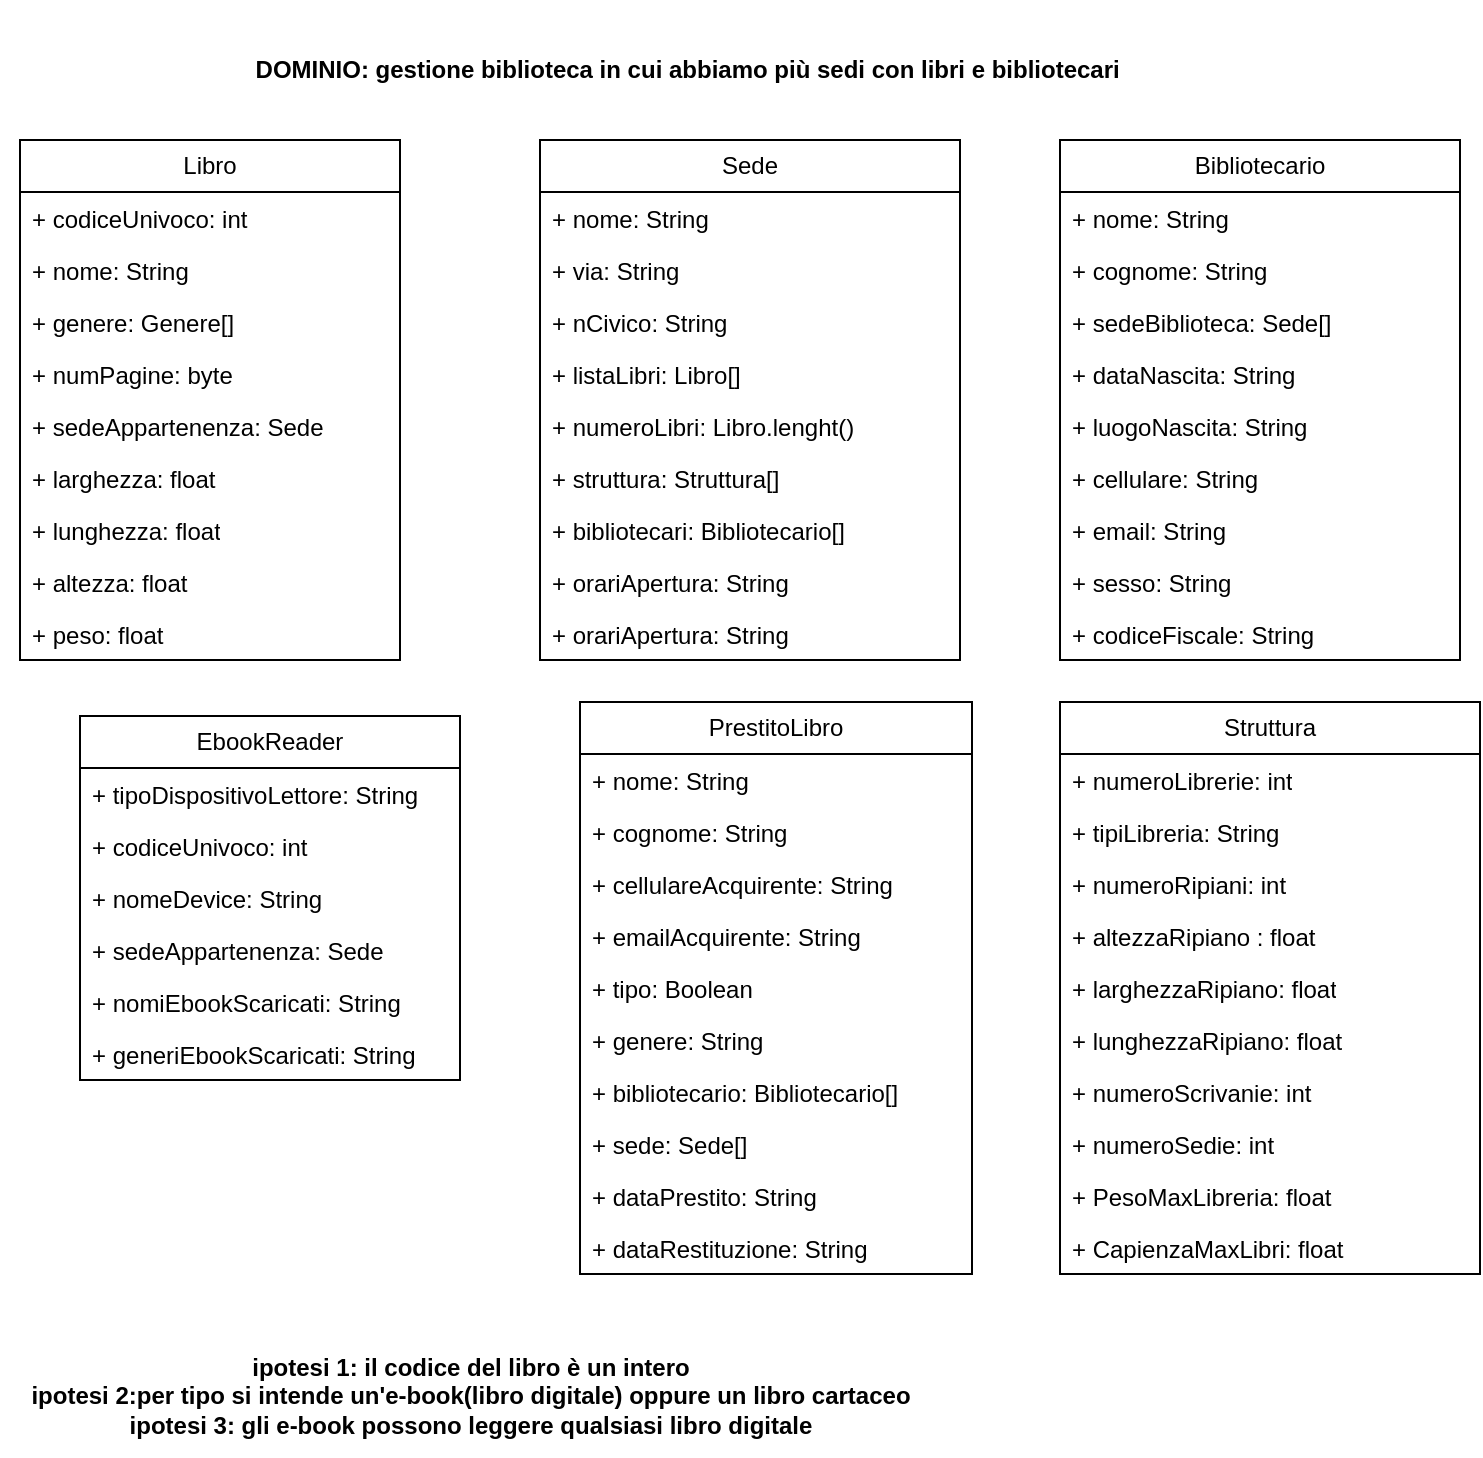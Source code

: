 <mxfile version="22.0.8" type="device">
  <diagram id="C5RBs43oDa-KdzZeNtuy" name="Page-1">
    <mxGraphModel dx="1050" dy="2872" grid="1" gridSize="10" guides="1" tooltips="1" connect="1" arrows="1" fold="1" page="1" pageScale="1" pageWidth="827" pageHeight="1169" math="0" shadow="0">
      <root>
        <mxCell id="WIyWlLk6GJQsqaUBKTNV-0" />
        <mxCell id="WIyWlLk6GJQsqaUBKTNV-1" parent="WIyWlLk6GJQsqaUBKTNV-0" />
        <mxCell id="lFhwe3Cjsi9KL_s3g2Fe-0" value="DOMINIO: gestione biblioteca in cui abbiamo più sedi con libri e bibliotecari&amp;nbsp;" style="text;align=center;fontStyle=1;verticalAlign=middle;spacingLeft=3;spacingRight=3;strokeColor=none;rotatable=0;points=[[0,0.5],[1,0.5]];portConstraint=eastwest;html=1;" parent="WIyWlLk6GJQsqaUBKTNV-1" vertex="1">
          <mxGeometry x="170" y="-2338" width="470" height="70" as="geometry" />
        </mxCell>
        <mxCell id="OrWyMz2vNUZrx6JBvBOi-0" value="Libro" style="swimlane;fontStyle=0;childLayout=stackLayout;horizontal=1;startSize=26;fillColor=none;horizontalStack=0;resizeParent=1;resizeParentMax=0;resizeLast=0;collapsible=1;marginBottom=0;whiteSpace=wrap;html=1;" parent="WIyWlLk6GJQsqaUBKTNV-1" vertex="1">
          <mxGeometry x="70" y="-2268" width="190" height="260" as="geometry" />
        </mxCell>
        <mxCell id="OrWyMz2vNUZrx6JBvBOi-1" value="+ codiceUnivoco: int" style="text;strokeColor=none;fillColor=none;align=left;verticalAlign=top;spacingLeft=4;spacingRight=4;overflow=hidden;rotatable=0;points=[[0,0.5],[1,0.5]];portConstraint=eastwest;whiteSpace=wrap;html=1;" parent="OrWyMz2vNUZrx6JBvBOi-0" vertex="1">
          <mxGeometry y="26" width="190" height="26" as="geometry" />
        </mxCell>
        <mxCell id="OrWyMz2vNUZrx6JBvBOi-3" value="+ nome: String" style="text;strokeColor=none;fillColor=none;align=left;verticalAlign=top;spacingLeft=4;spacingRight=4;overflow=hidden;rotatable=0;points=[[0,0.5],[1,0.5]];portConstraint=eastwest;whiteSpace=wrap;html=1;" parent="OrWyMz2vNUZrx6JBvBOi-0" vertex="1">
          <mxGeometry y="52" width="190" height="26" as="geometry" />
        </mxCell>
        <mxCell id="OrWyMz2vNUZrx6JBvBOi-2" value="+ genere: Genere[]" style="text;strokeColor=none;fillColor=none;align=left;verticalAlign=top;spacingLeft=4;spacingRight=4;overflow=hidden;rotatable=0;points=[[0,0.5],[1,0.5]];portConstraint=eastwest;whiteSpace=wrap;html=1;" parent="OrWyMz2vNUZrx6JBvBOi-0" vertex="1">
          <mxGeometry y="78" width="190" height="26" as="geometry" />
        </mxCell>
        <mxCell id="OrWyMz2vNUZrx6JBvBOi-13" value="+ numPagine: byte" style="text;strokeColor=none;fillColor=none;align=left;verticalAlign=top;spacingLeft=4;spacingRight=4;overflow=hidden;rotatable=0;points=[[0,0.5],[1,0.5]];portConstraint=eastwest;whiteSpace=wrap;html=1;" parent="OrWyMz2vNUZrx6JBvBOi-0" vertex="1">
          <mxGeometry y="104" width="190" height="26" as="geometry" />
        </mxCell>
        <mxCell id="OrWyMz2vNUZrx6JBvBOi-14" value="+ sedeAppartenenza: Sede" style="text;strokeColor=none;fillColor=none;align=left;verticalAlign=top;spacingLeft=4;spacingRight=4;overflow=hidden;rotatable=0;points=[[0,0.5],[1,0.5]];portConstraint=eastwest;whiteSpace=wrap;html=1;" parent="OrWyMz2vNUZrx6JBvBOi-0" vertex="1">
          <mxGeometry y="130" width="190" height="26" as="geometry" />
        </mxCell>
        <mxCell id="OrWyMz2vNUZrx6JBvBOi-24" value="+ larghezza: float" style="text;strokeColor=none;fillColor=none;align=left;verticalAlign=top;spacingLeft=4;spacingRight=4;overflow=hidden;rotatable=0;points=[[0,0.5],[1,0.5]];portConstraint=eastwest;whiteSpace=wrap;html=1;" parent="OrWyMz2vNUZrx6JBvBOi-0" vertex="1">
          <mxGeometry y="156" width="190" height="26" as="geometry" />
        </mxCell>
        <mxCell id="OrWyMz2vNUZrx6JBvBOi-25" value="+ lunghezza: float" style="text;strokeColor=none;fillColor=none;align=left;verticalAlign=top;spacingLeft=4;spacingRight=4;overflow=hidden;rotatable=0;points=[[0,0.5],[1,0.5]];portConstraint=eastwest;whiteSpace=wrap;html=1;" parent="OrWyMz2vNUZrx6JBvBOi-0" vertex="1">
          <mxGeometry y="182" width="190" height="26" as="geometry" />
        </mxCell>
        <mxCell id="OrWyMz2vNUZrx6JBvBOi-26" value="+ altezza: float" style="text;strokeColor=none;fillColor=none;align=left;verticalAlign=top;spacingLeft=4;spacingRight=4;overflow=hidden;rotatable=0;points=[[0,0.5],[1,0.5]];portConstraint=eastwest;whiteSpace=wrap;html=1;" parent="OrWyMz2vNUZrx6JBvBOi-0" vertex="1">
          <mxGeometry y="208" width="190" height="26" as="geometry" />
        </mxCell>
        <mxCell id="TNYoUDz7F1lrnHBAkg3G-42" value="+ peso: float" style="text;strokeColor=none;fillColor=none;align=left;verticalAlign=top;spacingLeft=4;spacingRight=4;overflow=hidden;rotatable=0;points=[[0,0.5],[1,0.5]];portConstraint=eastwest;whiteSpace=wrap;html=1;" parent="OrWyMz2vNUZrx6JBvBOi-0" vertex="1">
          <mxGeometry y="234" width="190" height="26" as="geometry" />
        </mxCell>
        <mxCell id="OrWyMz2vNUZrx6JBvBOi-4" value="Sede" style="swimlane;fontStyle=0;childLayout=stackLayout;horizontal=1;startSize=26;fillColor=none;horizontalStack=0;resizeParent=1;resizeParentMax=0;resizeLast=0;collapsible=1;marginBottom=0;whiteSpace=wrap;html=1;" parent="WIyWlLk6GJQsqaUBKTNV-1" vertex="1">
          <mxGeometry x="330" y="-2268" width="210" height="260" as="geometry" />
        </mxCell>
        <mxCell id="OrWyMz2vNUZrx6JBvBOi-5" value="+ nome: String" style="text;strokeColor=none;fillColor=none;align=left;verticalAlign=top;spacingLeft=4;spacingRight=4;overflow=hidden;rotatable=0;points=[[0,0.5],[1,0.5]];portConstraint=eastwest;whiteSpace=wrap;html=1;" parent="OrWyMz2vNUZrx6JBvBOi-4" vertex="1">
          <mxGeometry y="26" width="210" height="26" as="geometry" />
        </mxCell>
        <mxCell id="OrWyMz2vNUZrx6JBvBOi-6" value="+ via: String" style="text;strokeColor=none;fillColor=none;align=left;verticalAlign=top;spacingLeft=4;spacingRight=4;overflow=hidden;rotatable=0;points=[[0,0.5],[1,0.5]];portConstraint=eastwest;whiteSpace=wrap;html=1;" parent="OrWyMz2vNUZrx6JBvBOi-4" vertex="1">
          <mxGeometry y="52" width="210" height="26" as="geometry" />
        </mxCell>
        <mxCell id="OrWyMz2vNUZrx6JBvBOi-28" value="+ nCivico: String" style="text;strokeColor=none;fillColor=none;align=left;verticalAlign=top;spacingLeft=4;spacingRight=4;overflow=hidden;rotatable=0;points=[[0,0.5],[1,0.5]];portConstraint=eastwest;whiteSpace=wrap;html=1;" parent="OrWyMz2vNUZrx6JBvBOi-4" vertex="1">
          <mxGeometry y="78" width="210" height="26" as="geometry" />
        </mxCell>
        <mxCell id="OrWyMz2vNUZrx6JBvBOi-7" value="+ listaLibri: Libro[]" style="text;strokeColor=none;fillColor=none;align=left;verticalAlign=top;spacingLeft=4;spacingRight=4;overflow=hidden;rotatable=0;points=[[0,0.5],[1,0.5]];portConstraint=eastwest;whiteSpace=wrap;html=1;" parent="OrWyMz2vNUZrx6JBvBOi-4" vertex="1">
          <mxGeometry y="104" width="210" height="26" as="geometry" />
        </mxCell>
        <mxCell id="OrWyMz2vNUZrx6JBvBOi-23" value="+ numeroLibri: Libro.lenght()" style="text;strokeColor=none;fillColor=none;align=left;verticalAlign=top;spacingLeft=4;spacingRight=4;overflow=hidden;rotatable=0;points=[[0,0.5],[1,0.5]];portConstraint=eastwest;whiteSpace=wrap;html=1;" parent="OrWyMz2vNUZrx6JBvBOi-4" vertex="1">
          <mxGeometry y="130" width="210" height="26" as="geometry" />
        </mxCell>
        <mxCell id="OrWyMz2vNUZrx6JBvBOi-27" value="+ struttura: Struttura[]" style="text;strokeColor=none;fillColor=none;align=left;verticalAlign=top;spacingLeft=4;spacingRight=4;overflow=hidden;rotatable=0;points=[[0,0.5],[1,0.5]];portConstraint=eastwest;whiteSpace=wrap;html=1;" parent="OrWyMz2vNUZrx6JBvBOi-4" vertex="1">
          <mxGeometry y="156" width="210" height="26" as="geometry" />
        </mxCell>
        <mxCell id="OrWyMz2vNUZrx6JBvBOi-15" value="+ bibliotecari: Bibliotecario[]" style="text;strokeColor=none;fillColor=none;align=left;verticalAlign=top;spacingLeft=4;spacingRight=4;overflow=hidden;rotatable=0;points=[[0,0.5],[1,0.5]];portConstraint=eastwest;whiteSpace=wrap;html=1;" parent="OrWyMz2vNUZrx6JBvBOi-4" vertex="1">
          <mxGeometry y="182" width="210" height="26" as="geometry" />
        </mxCell>
        <mxCell id="puw0UJucS_pHc1RImwVV-0" value="+ orariApertura: String" style="text;strokeColor=none;fillColor=none;align=left;verticalAlign=top;spacingLeft=4;spacingRight=4;overflow=hidden;rotatable=0;points=[[0,0.5],[1,0.5]];portConstraint=eastwest;whiteSpace=wrap;html=1;" vertex="1" parent="OrWyMz2vNUZrx6JBvBOi-4">
          <mxGeometry y="208" width="210" height="26" as="geometry" />
        </mxCell>
        <mxCell id="puw0UJucS_pHc1RImwVV-1" value="+ orariApertura: String" style="text;strokeColor=none;fillColor=none;align=left;verticalAlign=top;spacingLeft=4;spacingRight=4;overflow=hidden;rotatable=0;points=[[0,0.5],[1,0.5]];portConstraint=eastwest;whiteSpace=wrap;html=1;" vertex="1" parent="OrWyMz2vNUZrx6JBvBOi-4">
          <mxGeometry y="234" width="210" height="26" as="geometry" />
        </mxCell>
        <mxCell id="OrWyMz2vNUZrx6JBvBOi-8" value="Bibliotecario" style="swimlane;fontStyle=0;childLayout=stackLayout;horizontal=1;startSize=26;fillColor=none;horizontalStack=0;resizeParent=1;resizeParentMax=0;resizeLast=0;collapsible=1;marginBottom=0;whiteSpace=wrap;html=1;" parent="WIyWlLk6GJQsqaUBKTNV-1" vertex="1">
          <mxGeometry x="590" y="-2268" width="200" height="260" as="geometry" />
        </mxCell>
        <mxCell id="OrWyMz2vNUZrx6JBvBOi-9" value="+ nome: String" style="text;strokeColor=none;fillColor=none;align=left;verticalAlign=top;spacingLeft=4;spacingRight=4;overflow=hidden;rotatable=0;points=[[0,0.5],[1,0.5]];portConstraint=eastwest;whiteSpace=wrap;html=1;" parent="OrWyMz2vNUZrx6JBvBOi-8" vertex="1">
          <mxGeometry y="26" width="200" height="26" as="geometry" />
        </mxCell>
        <mxCell id="OrWyMz2vNUZrx6JBvBOi-10" value="+ cognome: String" style="text;strokeColor=none;fillColor=none;align=left;verticalAlign=top;spacingLeft=4;spacingRight=4;overflow=hidden;rotatable=0;points=[[0,0.5],[1,0.5]];portConstraint=eastwest;whiteSpace=wrap;html=1;" parent="OrWyMz2vNUZrx6JBvBOi-8" vertex="1">
          <mxGeometry y="52" width="200" height="26" as="geometry" />
        </mxCell>
        <mxCell id="OrWyMz2vNUZrx6JBvBOi-11" value="+ sedeBiblioteca: Sede[]" style="text;strokeColor=none;fillColor=none;align=left;verticalAlign=top;spacingLeft=4;spacingRight=4;overflow=hidden;rotatable=0;points=[[0,0.5],[1,0.5]];portConstraint=eastwest;whiteSpace=wrap;html=1;" parent="OrWyMz2vNUZrx6JBvBOi-8" vertex="1">
          <mxGeometry y="78" width="200" height="26" as="geometry" />
        </mxCell>
        <mxCell id="OrWyMz2vNUZrx6JBvBOi-16" value="+ dataNascita: String" style="text;strokeColor=none;fillColor=none;align=left;verticalAlign=top;spacingLeft=4;spacingRight=4;overflow=hidden;rotatable=0;points=[[0,0.5],[1,0.5]];portConstraint=eastwest;whiteSpace=wrap;html=1;" parent="OrWyMz2vNUZrx6JBvBOi-8" vertex="1">
          <mxGeometry y="104" width="200" height="26" as="geometry" />
        </mxCell>
        <mxCell id="OrWyMz2vNUZrx6JBvBOi-21" value="+ luogoNascita: String" style="text;strokeColor=none;fillColor=none;align=left;verticalAlign=top;spacingLeft=4;spacingRight=4;overflow=hidden;rotatable=0;points=[[0,0.5],[1,0.5]];portConstraint=eastwest;whiteSpace=wrap;html=1;" parent="OrWyMz2vNUZrx6JBvBOi-8" vertex="1">
          <mxGeometry y="130" width="200" height="26" as="geometry" />
        </mxCell>
        <mxCell id="OrWyMz2vNUZrx6JBvBOi-17" value="+ cellulare: String" style="text;strokeColor=none;fillColor=none;align=left;verticalAlign=top;spacingLeft=4;spacingRight=4;overflow=hidden;rotatable=0;points=[[0,0.5],[1,0.5]];portConstraint=eastwest;whiteSpace=wrap;html=1;" parent="OrWyMz2vNUZrx6JBvBOi-8" vertex="1">
          <mxGeometry y="156" width="200" height="26" as="geometry" />
        </mxCell>
        <mxCell id="OrWyMz2vNUZrx6JBvBOi-18" value="+ email: String" style="text;strokeColor=none;fillColor=none;align=left;verticalAlign=top;spacingLeft=4;spacingRight=4;overflow=hidden;rotatable=0;points=[[0,0.5],[1,0.5]];portConstraint=eastwest;whiteSpace=wrap;html=1;" parent="OrWyMz2vNUZrx6JBvBOi-8" vertex="1">
          <mxGeometry y="182" width="200" height="26" as="geometry" />
        </mxCell>
        <mxCell id="OrWyMz2vNUZrx6JBvBOi-19" value="+ sesso: String" style="text;strokeColor=none;fillColor=none;align=left;verticalAlign=top;spacingLeft=4;spacingRight=4;overflow=hidden;rotatable=0;points=[[0,0.5],[1,0.5]];portConstraint=eastwest;whiteSpace=wrap;html=1;" parent="OrWyMz2vNUZrx6JBvBOi-8" vertex="1">
          <mxGeometry y="208" width="200" height="26" as="geometry" />
        </mxCell>
        <mxCell id="OrWyMz2vNUZrx6JBvBOi-20" value="+ codiceFiscale: String" style="text;strokeColor=none;fillColor=none;align=left;verticalAlign=top;spacingLeft=4;spacingRight=4;overflow=hidden;rotatable=0;points=[[0,0.5],[1,0.5]];portConstraint=eastwest;whiteSpace=wrap;html=1;" parent="OrWyMz2vNUZrx6JBvBOi-8" vertex="1">
          <mxGeometry y="234" width="200" height="26" as="geometry" />
        </mxCell>
        <mxCell id="OrWyMz2vNUZrx6JBvBOi-12" value="ipotesi 1: il codice del libro è un intero&lt;br&gt;ipotesi 2:per tipo si intende un&#39;e-book(libro digitale) oppure un libro cartaceo&lt;br&gt;ipotesi 3: gli e-book possono leggere qualsiasi libro digitale" style="text;align=center;fontStyle=1;verticalAlign=middle;spacingLeft=3;spacingRight=3;strokeColor=none;rotatable=0;points=[[0,0.5],[1,0.5]];portConstraint=eastwest;html=1;" parent="WIyWlLk6GJQsqaUBKTNV-1" vertex="1">
          <mxGeometry x="60" y="-1670" width="470" height="60" as="geometry" />
        </mxCell>
        <mxCell id="TNYoUDz7F1lrnHBAkg3G-0" value="PrestitoLibro" style="swimlane;fontStyle=0;childLayout=stackLayout;horizontal=1;startSize=26;fillColor=none;horizontalStack=0;resizeParent=1;resizeParentMax=0;resizeLast=0;collapsible=1;marginBottom=0;whiteSpace=wrap;html=1;" parent="WIyWlLk6GJQsqaUBKTNV-1" vertex="1">
          <mxGeometry x="350" y="-1987" width="196" height="286" as="geometry" />
        </mxCell>
        <mxCell id="TNYoUDz7F1lrnHBAkg3G-1" value="+ nome: String" style="text;strokeColor=none;fillColor=none;align=left;verticalAlign=top;spacingLeft=4;spacingRight=4;overflow=hidden;rotatable=0;points=[[0,0.5],[1,0.5]];portConstraint=eastwest;whiteSpace=wrap;html=1;" parent="TNYoUDz7F1lrnHBAkg3G-0" vertex="1">
          <mxGeometry y="26" width="196" height="26" as="geometry" />
        </mxCell>
        <mxCell id="TNYoUDz7F1lrnHBAkg3G-2" value="+ cognome: String" style="text;strokeColor=none;fillColor=none;align=left;verticalAlign=top;spacingLeft=4;spacingRight=4;overflow=hidden;rotatable=0;points=[[0,0.5],[1,0.5]];portConstraint=eastwest;whiteSpace=wrap;html=1;" parent="TNYoUDz7F1lrnHBAkg3G-0" vertex="1">
          <mxGeometry y="52" width="196" height="26" as="geometry" />
        </mxCell>
        <mxCell id="TNYoUDz7F1lrnHBAkg3G-11" value="+ cellulareAcquirente: String" style="text;strokeColor=none;fillColor=none;align=left;verticalAlign=top;spacingLeft=4;spacingRight=4;overflow=hidden;rotatable=0;points=[[0,0.5],[1,0.5]];portConstraint=eastwest;whiteSpace=wrap;html=1;" parent="TNYoUDz7F1lrnHBAkg3G-0" vertex="1">
          <mxGeometry y="78" width="196" height="26" as="geometry" />
        </mxCell>
        <mxCell id="TNYoUDz7F1lrnHBAkg3G-12" value="+ emailAcquirente: String" style="text;strokeColor=none;fillColor=none;align=left;verticalAlign=top;spacingLeft=4;spacingRight=4;overflow=hidden;rotatable=0;points=[[0,0.5],[1,0.5]];portConstraint=eastwest;whiteSpace=wrap;html=1;" parent="TNYoUDz7F1lrnHBAkg3G-0" vertex="1">
          <mxGeometry y="104" width="196" height="26" as="geometry" />
        </mxCell>
        <mxCell id="TNYoUDz7F1lrnHBAkg3G-3" value="+ tipo: Boolean" style="text;strokeColor=none;fillColor=none;align=left;verticalAlign=top;spacingLeft=4;spacingRight=4;overflow=hidden;rotatable=0;points=[[0,0.5],[1,0.5]];portConstraint=eastwest;whiteSpace=wrap;html=1;" parent="TNYoUDz7F1lrnHBAkg3G-0" vertex="1">
          <mxGeometry y="130" width="196" height="26" as="geometry" />
        </mxCell>
        <mxCell id="TNYoUDz7F1lrnHBAkg3G-8" value="+ genere: String" style="text;strokeColor=none;fillColor=none;align=left;verticalAlign=top;spacingLeft=4;spacingRight=4;overflow=hidden;rotatable=0;points=[[0,0.5],[1,0.5]];portConstraint=eastwest;whiteSpace=wrap;html=1;" parent="TNYoUDz7F1lrnHBAkg3G-0" vertex="1">
          <mxGeometry y="156" width="196" height="26" as="geometry" />
        </mxCell>
        <mxCell id="TNYoUDz7F1lrnHBAkg3G-9" value="+ bibliotecario: Bibliotecario[]" style="text;strokeColor=none;fillColor=none;align=left;verticalAlign=top;spacingLeft=4;spacingRight=4;overflow=hidden;rotatable=0;points=[[0,0.5],[1,0.5]];portConstraint=eastwest;whiteSpace=wrap;html=1;" parent="TNYoUDz7F1lrnHBAkg3G-0" vertex="1">
          <mxGeometry y="182" width="196" height="26" as="geometry" />
        </mxCell>
        <mxCell id="TNYoUDz7F1lrnHBAkg3G-10" value="+ sede: Sede[]" style="text;strokeColor=none;fillColor=none;align=left;verticalAlign=top;spacingLeft=4;spacingRight=4;overflow=hidden;rotatable=0;points=[[0,0.5],[1,0.5]];portConstraint=eastwest;whiteSpace=wrap;html=1;" parent="TNYoUDz7F1lrnHBAkg3G-0" vertex="1">
          <mxGeometry y="208" width="196" height="26" as="geometry" />
        </mxCell>
        <mxCell id="TNYoUDz7F1lrnHBAkg3G-30" value="+ dataPrestito: String" style="text;strokeColor=none;fillColor=none;align=left;verticalAlign=top;spacingLeft=4;spacingRight=4;overflow=hidden;rotatable=0;points=[[0,0.5],[1,0.5]];portConstraint=eastwest;whiteSpace=wrap;html=1;" parent="TNYoUDz7F1lrnHBAkg3G-0" vertex="1">
          <mxGeometry y="234" width="196" height="26" as="geometry" />
        </mxCell>
        <mxCell id="TNYoUDz7F1lrnHBAkg3G-31" value="+ dataRestituzione: String" style="text;strokeColor=none;fillColor=none;align=left;verticalAlign=top;spacingLeft=4;spacingRight=4;overflow=hidden;rotatable=0;points=[[0,0.5],[1,0.5]];portConstraint=eastwest;whiteSpace=wrap;html=1;" parent="TNYoUDz7F1lrnHBAkg3G-0" vertex="1">
          <mxGeometry y="260" width="196" height="26" as="geometry" />
        </mxCell>
        <mxCell id="TNYoUDz7F1lrnHBAkg3G-18" value="EbookReader" style="swimlane;fontStyle=0;childLayout=stackLayout;horizontal=1;startSize=26;fillColor=none;horizontalStack=0;resizeParent=1;resizeParentMax=0;resizeLast=0;collapsible=1;marginBottom=0;whiteSpace=wrap;html=1;" parent="WIyWlLk6GJQsqaUBKTNV-1" vertex="1">
          <mxGeometry x="100" y="-1980" width="190" height="182" as="geometry" />
        </mxCell>
        <mxCell id="TNYoUDz7F1lrnHBAkg3G-27" value="+ tipoDispositivoLettore: String" style="text;strokeColor=none;fillColor=none;align=left;verticalAlign=top;spacingLeft=4;spacingRight=4;overflow=hidden;rotatable=0;points=[[0,0.5],[1,0.5]];portConstraint=eastwest;whiteSpace=wrap;html=1;" parent="TNYoUDz7F1lrnHBAkg3G-18" vertex="1">
          <mxGeometry y="26" width="190" height="26" as="geometry" />
        </mxCell>
        <mxCell id="TNYoUDz7F1lrnHBAkg3G-19" value="+ codiceUnivoco: int" style="text;strokeColor=none;fillColor=none;align=left;verticalAlign=top;spacingLeft=4;spacingRight=4;overflow=hidden;rotatable=0;points=[[0,0.5],[1,0.5]];portConstraint=eastwest;whiteSpace=wrap;html=1;" parent="TNYoUDz7F1lrnHBAkg3G-18" vertex="1">
          <mxGeometry y="52" width="190" height="26" as="geometry" />
        </mxCell>
        <mxCell id="TNYoUDz7F1lrnHBAkg3G-20" value="+ nomeDevice: String" style="text;strokeColor=none;fillColor=none;align=left;verticalAlign=top;spacingLeft=4;spacingRight=4;overflow=hidden;rotatable=0;points=[[0,0.5],[1,0.5]];portConstraint=eastwest;whiteSpace=wrap;html=1;" parent="TNYoUDz7F1lrnHBAkg3G-18" vertex="1">
          <mxGeometry y="78" width="190" height="26" as="geometry" />
        </mxCell>
        <mxCell id="TNYoUDz7F1lrnHBAkg3G-23" value="+ sedeAppartenenza: Sede" style="text;strokeColor=none;fillColor=none;align=left;verticalAlign=top;spacingLeft=4;spacingRight=4;overflow=hidden;rotatable=0;points=[[0,0.5],[1,0.5]];portConstraint=eastwest;whiteSpace=wrap;html=1;" parent="TNYoUDz7F1lrnHBAkg3G-18" vertex="1">
          <mxGeometry y="104" width="190" height="26" as="geometry" />
        </mxCell>
        <mxCell id="TNYoUDz7F1lrnHBAkg3G-28" value="+ nomiEbookScaricati: String" style="text;strokeColor=none;fillColor=none;align=left;verticalAlign=top;spacingLeft=4;spacingRight=4;overflow=hidden;rotatable=0;points=[[0,0.5],[1,0.5]];portConstraint=eastwest;whiteSpace=wrap;html=1;" parent="TNYoUDz7F1lrnHBAkg3G-18" vertex="1">
          <mxGeometry y="130" width="190" height="26" as="geometry" />
        </mxCell>
        <mxCell id="TNYoUDz7F1lrnHBAkg3G-29" value="+ generiEbookScaricati: String" style="text;strokeColor=none;fillColor=none;align=left;verticalAlign=top;spacingLeft=4;spacingRight=4;overflow=hidden;rotatable=0;points=[[0,0.5],[1,0.5]];portConstraint=eastwest;whiteSpace=wrap;html=1;" parent="TNYoUDz7F1lrnHBAkg3G-18" vertex="1">
          <mxGeometry y="156" width="190" height="26" as="geometry" />
        </mxCell>
        <mxCell id="TNYoUDz7F1lrnHBAkg3G-32" value="Struttura" style="swimlane;fontStyle=0;childLayout=stackLayout;horizontal=1;startSize=26;fillColor=none;horizontalStack=0;resizeParent=1;resizeParentMax=0;resizeLast=0;collapsible=1;marginBottom=0;whiteSpace=wrap;html=1;" parent="WIyWlLk6GJQsqaUBKTNV-1" vertex="1">
          <mxGeometry x="590" y="-1987" width="210" height="286" as="geometry" />
        </mxCell>
        <mxCell id="TNYoUDz7F1lrnHBAkg3G-33" value="+ numeroLibrerie: int" style="text;strokeColor=none;fillColor=none;align=left;verticalAlign=top;spacingLeft=4;spacingRight=4;overflow=hidden;rotatable=0;points=[[0,0.5],[1,0.5]];portConstraint=eastwest;whiteSpace=wrap;html=1;" parent="TNYoUDz7F1lrnHBAkg3G-32" vertex="1">
          <mxGeometry y="26" width="210" height="26" as="geometry" />
        </mxCell>
        <mxCell id="TNYoUDz7F1lrnHBAkg3G-41" value="+ tipiLibreria: String" style="text;strokeColor=none;fillColor=none;align=left;verticalAlign=top;spacingLeft=4;spacingRight=4;overflow=hidden;rotatable=0;points=[[0,0.5],[1,0.5]];portConstraint=eastwest;whiteSpace=wrap;html=1;" parent="TNYoUDz7F1lrnHBAkg3G-32" vertex="1">
          <mxGeometry y="52" width="210" height="26" as="geometry" />
        </mxCell>
        <mxCell id="TNYoUDz7F1lrnHBAkg3G-36" value="+ numeroRipiani: int" style="text;strokeColor=none;fillColor=none;align=left;verticalAlign=top;spacingLeft=4;spacingRight=4;overflow=hidden;rotatable=0;points=[[0,0.5],[1,0.5]];portConstraint=eastwest;whiteSpace=wrap;html=1;" parent="TNYoUDz7F1lrnHBAkg3G-32" vertex="1">
          <mxGeometry y="78" width="210" height="26" as="geometry" />
        </mxCell>
        <mxCell id="TNYoUDz7F1lrnHBAkg3G-34" value="+ altezzaRipiano : float" style="text;strokeColor=none;fillColor=none;align=left;verticalAlign=top;spacingLeft=4;spacingRight=4;overflow=hidden;rotatable=0;points=[[0,0.5],[1,0.5]];portConstraint=eastwest;whiteSpace=wrap;html=1;" parent="TNYoUDz7F1lrnHBAkg3G-32" vertex="1">
          <mxGeometry y="104" width="210" height="26" as="geometry" />
        </mxCell>
        <mxCell id="TNYoUDz7F1lrnHBAkg3G-35" value="+ larghezzaRipiano: float" style="text;strokeColor=none;fillColor=none;align=left;verticalAlign=top;spacingLeft=4;spacingRight=4;overflow=hidden;rotatable=0;points=[[0,0.5],[1,0.5]];portConstraint=eastwest;whiteSpace=wrap;html=1;" parent="TNYoUDz7F1lrnHBAkg3G-32" vertex="1">
          <mxGeometry y="130" width="210" height="26" as="geometry" />
        </mxCell>
        <mxCell id="TNYoUDz7F1lrnHBAkg3G-37" value="+ lunghezzaRipiano: float" style="text;strokeColor=none;fillColor=none;align=left;verticalAlign=top;spacingLeft=4;spacingRight=4;overflow=hidden;rotatable=0;points=[[0,0.5],[1,0.5]];portConstraint=eastwest;whiteSpace=wrap;html=1;" parent="TNYoUDz7F1lrnHBAkg3G-32" vertex="1">
          <mxGeometry y="156" width="210" height="26" as="geometry" />
        </mxCell>
        <mxCell id="TNYoUDz7F1lrnHBAkg3G-38" value="+ numeroScrivanie: int" style="text;strokeColor=none;fillColor=none;align=left;verticalAlign=top;spacingLeft=4;spacingRight=4;overflow=hidden;rotatable=0;points=[[0,0.5],[1,0.5]];portConstraint=eastwest;whiteSpace=wrap;html=1;" parent="TNYoUDz7F1lrnHBAkg3G-32" vertex="1">
          <mxGeometry y="182" width="210" height="26" as="geometry" />
        </mxCell>
        <mxCell id="TNYoUDz7F1lrnHBAkg3G-39" value="+ numeroSedie: int" style="text;strokeColor=none;fillColor=none;align=left;verticalAlign=top;spacingLeft=4;spacingRight=4;overflow=hidden;rotatable=0;points=[[0,0.5],[1,0.5]];portConstraint=eastwest;whiteSpace=wrap;html=1;" parent="TNYoUDz7F1lrnHBAkg3G-32" vertex="1">
          <mxGeometry y="208" width="210" height="26" as="geometry" />
        </mxCell>
        <mxCell id="TNYoUDz7F1lrnHBAkg3G-40" value="+ PesoMaxLibreria: float" style="text;strokeColor=none;fillColor=none;align=left;verticalAlign=top;spacingLeft=4;spacingRight=4;overflow=hidden;rotatable=0;points=[[0,0.5],[1,0.5]];portConstraint=eastwest;whiteSpace=wrap;html=1;" parent="TNYoUDz7F1lrnHBAkg3G-32" vertex="1">
          <mxGeometry y="234" width="210" height="26" as="geometry" />
        </mxCell>
        <mxCell id="TNYoUDz7F1lrnHBAkg3G-47" value="+ CapienzaMaxLibri: float" style="text;strokeColor=none;fillColor=none;align=left;verticalAlign=top;spacingLeft=4;spacingRight=4;overflow=hidden;rotatable=0;points=[[0,0.5],[1,0.5]];portConstraint=eastwest;whiteSpace=wrap;html=1;" parent="TNYoUDz7F1lrnHBAkg3G-32" vertex="1">
          <mxGeometry y="260" width="210" height="26" as="geometry" />
        </mxCell>
      </root>
    </mxGraphModel>
  </diagram>
</mxfile>

